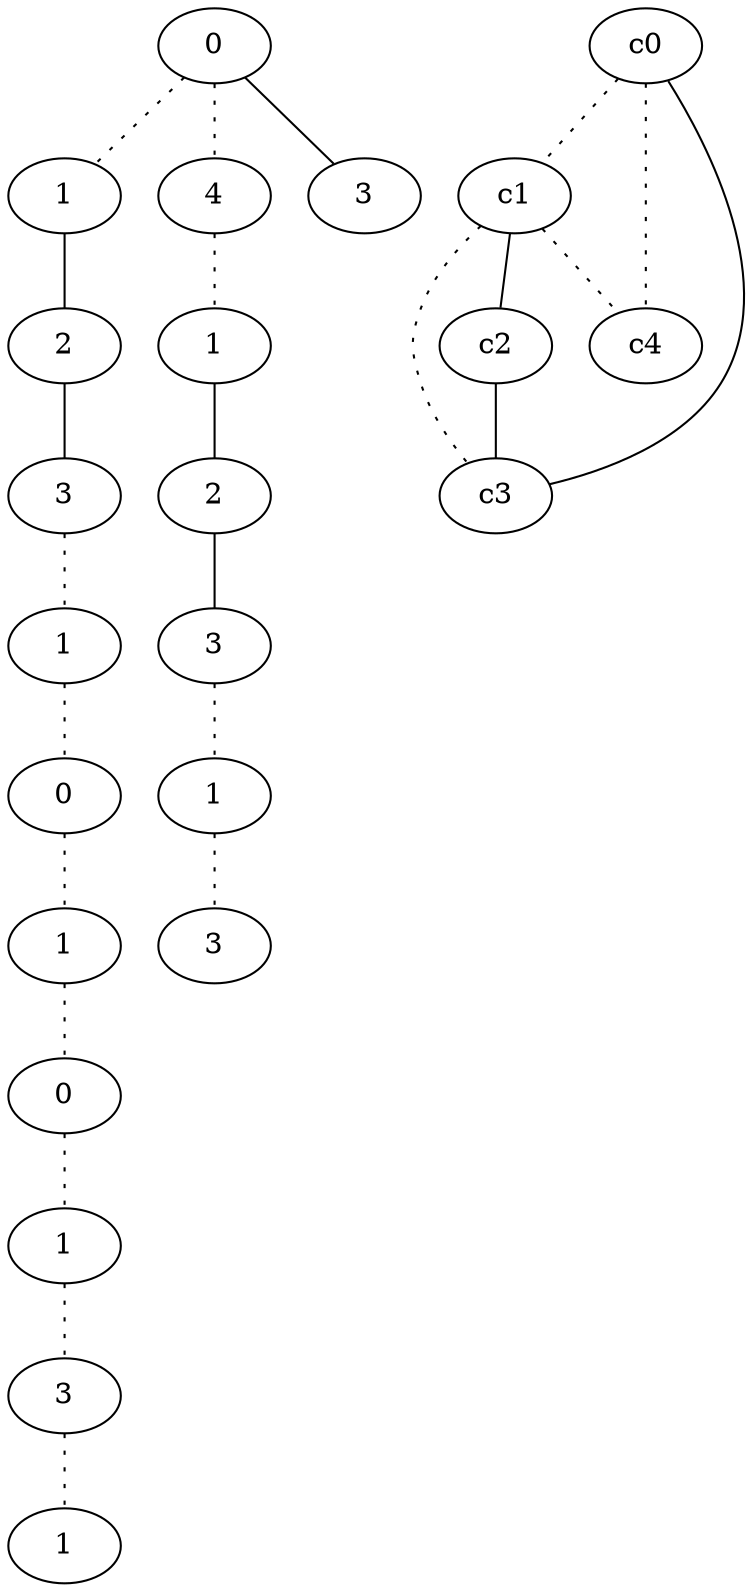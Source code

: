 graph {
a0[label=0];
a1[label=1];
a2[label=2];
a3[label=3];
a4[label=1];
a5[label=0];
a6[label=1];
a7[label=0];
a8[label=1];
a9[label=3];
a10[label=1];
a11[label=4];
a12[label=1];
a13[label=2];
a14[label=3];
a15[label=1];
a16[label=3];
a17[label=3];
a0 -- a1 [style=dotted];
a0 -- a11 [style=dotted];
a0 -- a17;
a1 -- a2;
a2 -- a3;
a3 -- a4 [style=dotted];
a4 -- a5 [style=dotted];
a5 -- a6 [style=dotted];
a6 -- a7 [style=dotted];
a7 -- a8 [style=dotted];
a8 -- a9 [style=dotted];
a9 -- a10 [style=dotted];
a11 -- a12 [style=dotted];
a12 -- a13;
a13 -- a14;
a14 -- a15 [style=dotted];
a15 -- a16 [style=dotted];
c0 -- c1 [style=dotted];
c0 -- c3;
c0 -- c4 [style=dotted];
c1 -- c2;
c1 -- c3 [style=dotted];
c1 -- c4 [style=dotted];
c2 -- c3;
}
